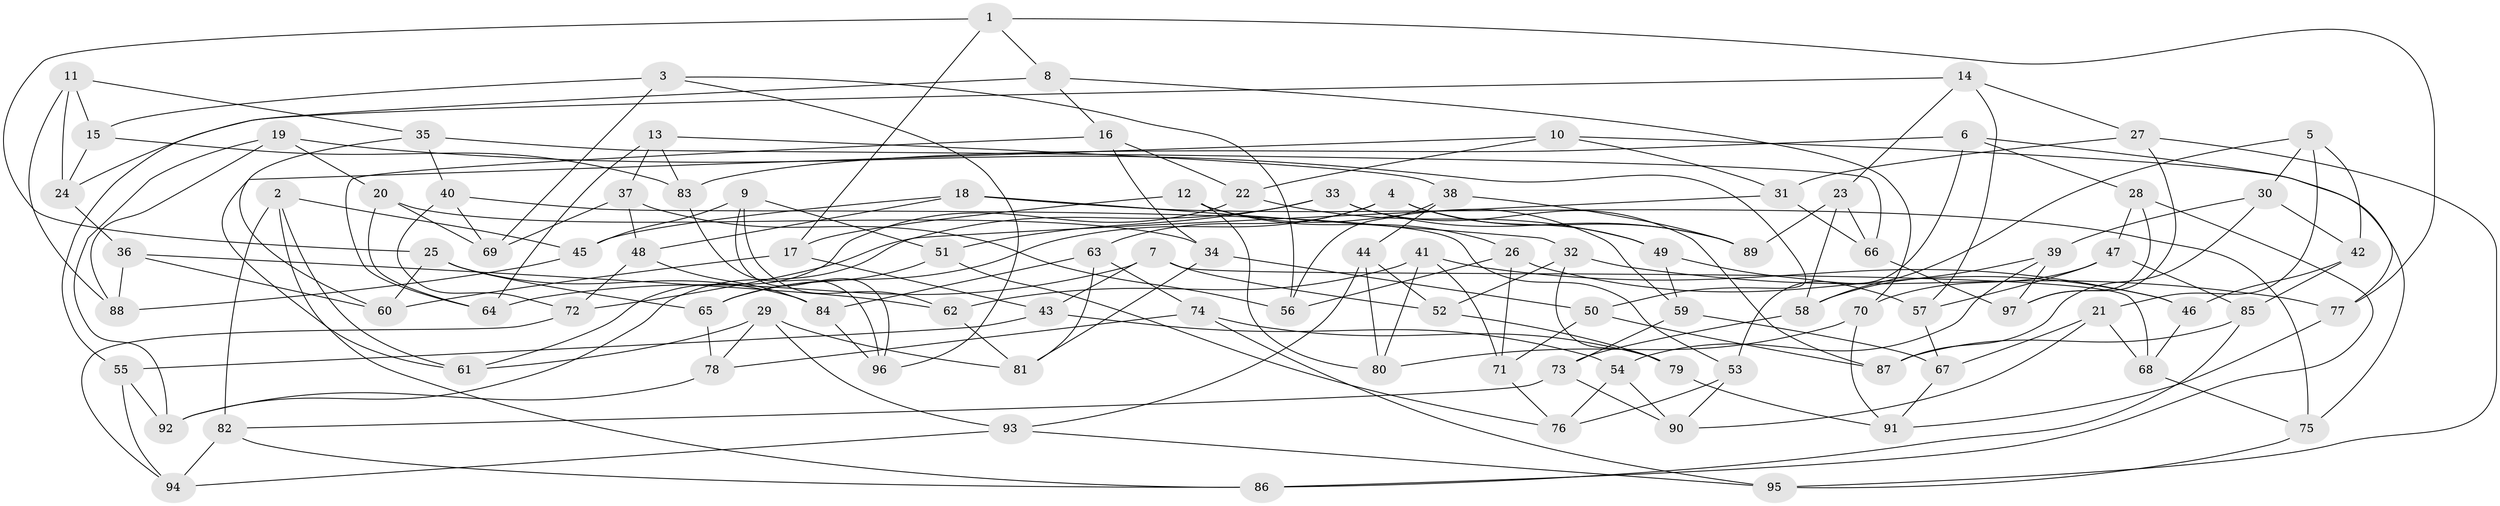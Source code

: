 // Generated by graph-tools (version 1.1) at 2025/26/03/09/25 03:26:51]
// undirected, 97 vertices, 194 edges
graph export_dot {
graph [start="1"]
  node [color=gray90,style=filled];
  1;
  2;
  3;
  4;
  5;
  6;
  7;
  8;
  9;
  10;
  11;
  12;
  13;
  14;
  15;
  16;
  17;
  18;
  19;
  20;
  21;
  22;
  23;
  24;
  25;
  26;
  27;
  28;
  29;
  30;
  31;
  32;
  33;
  34;
  35;
  36;
  37;
  38;
  39;
  40;
  41;
  42;
  43;
  44;
  45;
  46;
  47;
  48;
  49;
  50;
  51;
  52;
  53;
  54;
  55;
  56;
  57;
  58;
  59;
  60;
  61;
  62;
  63;
  64;
  65;
  66;
  67;
  68;
  69;
  70;
  71;
  72;
  73;
  74;
  75;
  76;
  77;
  78;
  79;
  80;
  81;
  82;
  83;
  84;
  85;
  86;
  87;
  88;
  89;
  90;
  91;
  92;
  93;
  94;
  95;
  96;
  97;
  1 -- 8;
  1 -- 25;
  1 -- 17;
  1 -- 77;
  2 -- 61;
  2 -- 86;
  2 -- 82;
  2 -- 45;
  3 -- 69;
  3 -- 15;
  3 -- 96;
  3 -- 56;
  4 -- 65;
  4 -- 49;
  4 -- 63;
  4 -- 89;
  5 -- 30;
  5 -- 42;
  5 -- 58;
  5 -- 21;
  6 -- 28;
  6 -- 53;
  6 -- 83;
  6 -- 77;
  7 -- 52;
  7 -- 68;
  7 -- 43;
  7 -- 64;
  8 -- 70;
  8 -- 55;
  8 -- 16;
  9 -- 51;
  9 -- 45;
  9 -- 62;
  9 -- 96;
  10 -- 61;
  10 -- 22;
  10 -- 31;
  10 -- 75;
  11 -- 88;
  11 -- 24;
  11 -- 35;
  11 -- 15;
  12 -- 26;
  12 -- 80;
  12 -- 59;
  12 -- 17;
  13 -- 83;
  13 -- 38;
  13 -- 64;
  13 -- 37;
  14 -- 23;
  14 -- 57;
  14 -- 24;
  14 -- 27;
  15 -- 83;
  15 -- 24;
  16 -- 22;
  16 -- 34;
  16 -- 64;
  17 -- 60;
  17 -- 43;
  18 -- 45;
  18 -- 32;
  18 -- 48;
  18 -- 75;
  19 -- 50;
  19 -- 92;
  19 -- 20;
  19 -- 88;
  20 -- 64;
  20 -- 69;
  20 -- 34;
  21 -- 68;
  21 -- 90;
  21 -- 67;
  22 -- 61;
  22 -- 49;
  23 -- 66;
  23 -- 58;
  23 -- 89;
  24 -- 36;
  25 -- 84;
  25 -- 65;
  25 -- 60;
  26 -- 46;
  26 -- 71;
  26 -- 56;
  27 -- 95;
  27 -- 97;
  27 -- 31;
  28 -- 97;
  28 -- 47;
  28 -- 86;
  29 -- 78;
  29 -- 93;
  29 -- 61;
  29 -- 81;
  30 -- 87;
  30 -- 42;
  30 -- 39;
  31 -- 72;
  31 -- 66;
  32 -- 77;
  32 -- 79;
  32 -- 52;
  33 -- 92;
  33 -- 89;
  33 -- 87;
  33 -- 51;
  34 -- 50;
  34 -- 81;
  35 -- 60;
  35 -- 66;
  35 -- 40;
  36 -- 60;
  36 -- 88;
  36 -- 62;
  37 -- 69;
  37 -- 56;
  37 -- 48;
  38 -- 56;
  38 -- 89;
  38 -- 44;
  39 -- 58;
  39 -- 54;
  39 -- 97;
  40 -- 69;
  40 -- 53;
  40 -- 72;
  41 -- 46;
  41 -- 80;
  41 -- 71;
  41 -- 62;
  42 -- 46;
  42 -- 85;
  43 -- 54;
  43 -- 55;
  44 -- 93;
  44 -- 80;
  44 -- 52;
  45 -- 88;
  46 -- 68;
  47 -- 85;
  47 -- 57;
  47 -- 70;
  48 -- 84;
  48 -- 72;
  49 -- 59;
  49 -- 57;
  50 -- 87;
  50 -- 71;
  51 -- 76;
  51 -- 65;
  52 -- 79;
  53 -- 90;
  53 -- 76;
  54 -- 90;
  54 -- 76;
  55 -- 94;
  55 -- 92;
  57 -- 67;
  58 -- 73;
  59 -- 67;
  59 -- 73;
  62 -- 81;
  63 -- 81;
  63 -- 74;
  63 -- 84;
  65 -- 78;
  66 -- 97;
  67 -- 91;
  68 -- 75;
  70 -- 80;
  70 -- 91;
  71 -- 76;
  72 -- 94;
  73 -- 82;
  73 -- 90;
  74 -- 78;
  74 -- 79;
  74 -- 95;
  75 -- 95;
  77 -- 91;
  78 -- 92;
  79 -- 91;
  82 -- 94;
  82 -- 86;
  83 -- 96;
  84 -- 96;
  85 -- 86;
  85 -- 87;
  93 -- 95;
  93 -- 94;
}
